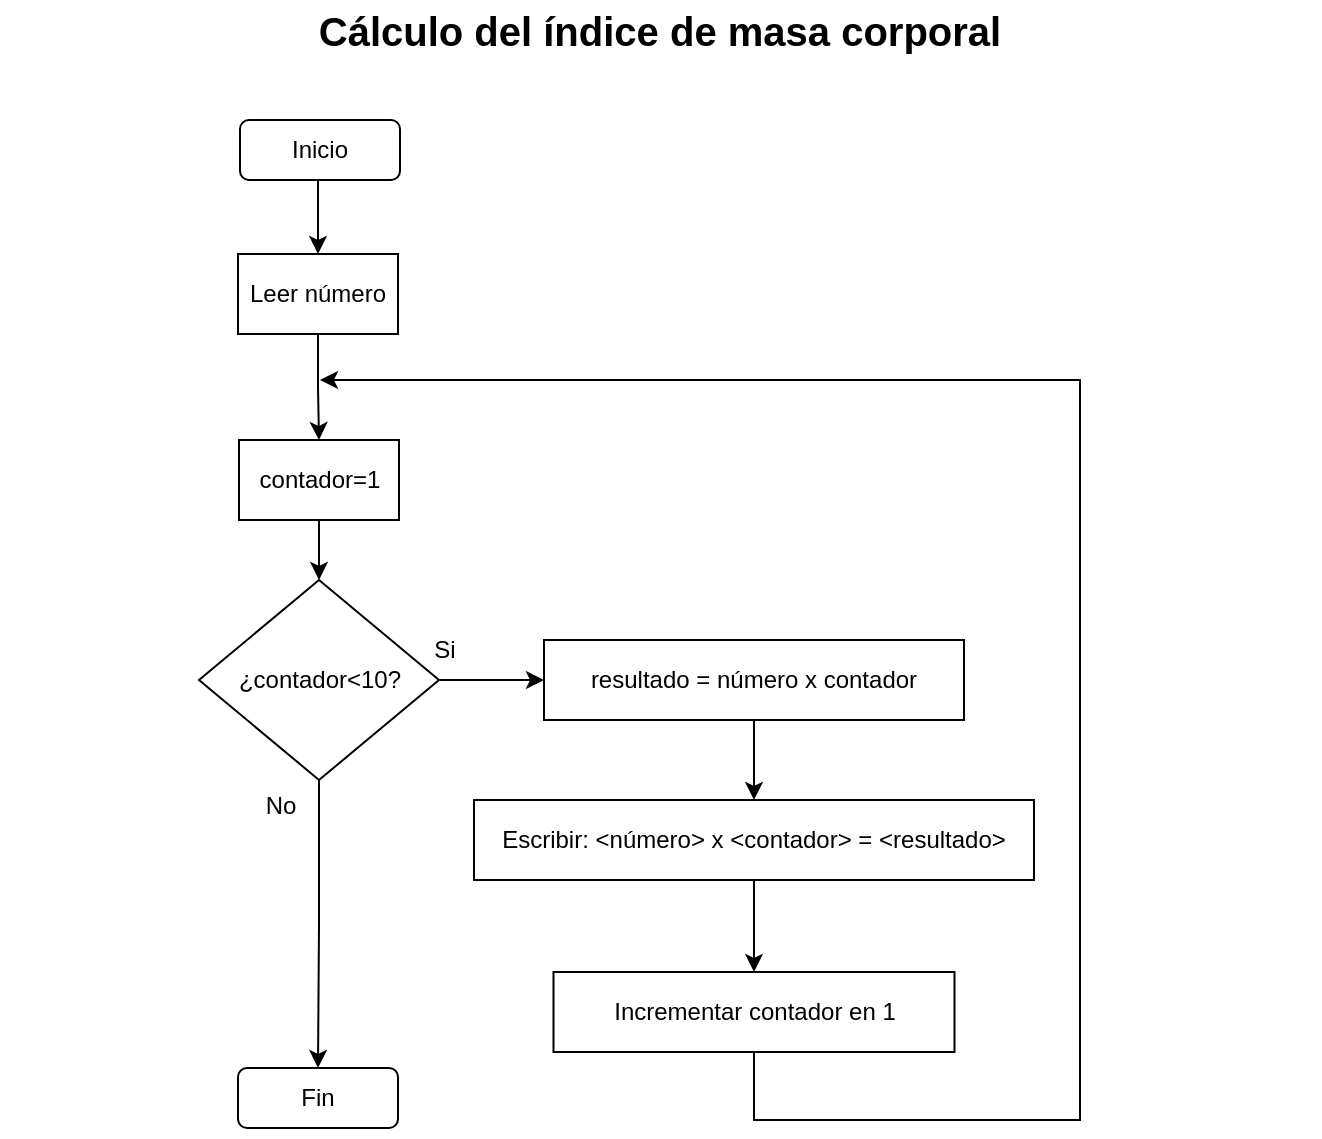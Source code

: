 <mxfile version="28.0.7">
  <diagram name="Page-1" id="gamRS6MLA4fs2B-uqD5Q">
    <mxGraphModel grid="1" page="1" gridSize="10" guides="1" tooltips="1" connect="1" arrows="1" fold="1" pageScale="1" pageWidth="850" pageHeight="1100" math="0" shadow="0">
      <root>
        <mxCell id="0" />
        <mxCell id="1" parent="0" />
        <mxCell id="qD9gXsYjsShy9WRek7qx-5" style="edgeStyle=orthogonalEdgeStyle;rounded=0;orthogonalLoop=1;jettySize=auto;html=1;exitX=0.5;exitY=1;exitDx=0;exitDy=0;entryX=0.5;entryY=0;entryDx=0;entryDy=0;" edge="1" parent="1" source="sVo8eWBov2D_V9g_eI1e-1" target="qD9gXsYjsShy9WRek7qx-1">
          <mxGeometry relative="1" as="geometry" />
        </mxCell>
        <mxCell id="sVo8eWBov2D_V9g_eI1e-1" value="Inicio" style="rounded=1;whiteSpace=wrap;html=1;" vertex="1" parent="1">
          <mxGeometry x="160" y="80" width="80" height="30" as="geometry" />
        </mxCell>
        <mxCell id="sVo8eWBov2D_V9g_eI1e-14" value="&lt;font style=&quot;font-size: 20px;&quot;&gt;&lt;b&gt;Cálculo del índice de masa corporal&lt;/b&gt;&lt;/font&gt;" style="text;html=1;align=center;verticalAlign=middle;whiteSpace=wrap;rounded=0;" vertex="1" parent="1">
          <mxGeometry x="40" y="20" width="660" height="30" as="geometry" />
        </mxCell>
        <mxCell id="I5g4T-FfKX0s-sWPSXJS-8" style="edgeStyle=orthogonalEdgeStyle;rounded=0;orthogonalLoop=1;jettySize=auto;html=1;exitX=0.5;exitY=1;exitDx=0;exitDy=0;entryX=0.5;entryY=0;entryDx=0;entryDy=0;" edge="1" parent="1" source="qD9gXsYjsShy9WRek7qx-1" target="c4Z_fxULF_qdtMcInaCq-2">
          <mxGeometry relative="1" as="geometry">
            <mxPoint x="199" y="202" as="targetPoint" />
          </mxGeometry>
        </mxCell>
        <mxCell id="qD9gXsYjsShy9WRek7qx-1" value="Leer número" style="rounded=0;whiteSpace=wrap;html=1;" vertex="1" parent="1">
          <mxGeometry x="159" y="147" width="80" height="40" as="geometry" />
        </mxCell>
        <mxCell id="fhB60b2QltupWCeUgBXA-5" value="Fin" style="rounded=1;whiteSpace=wrap;html=1;" vertex="1" parent="1">
          <mxGeometry x="159" y="554" width="80" height="30" as="geometry" />
        </mxCell>
        <mxCell id="eM27uRVBK2D_l_hHfrWk-7" style="edgeStyle=orthogonalEdgeStyle;rounded=0;orthogonalLoop=1;jettySize=auto;html=1;exitX=0.5;exitY=1;exitDx=0;exitDy=0;entryX=0.5;entryY=0;entryDx=0;entryDy=0;" edge="1" parent="1" source="c4Z_fxULF_qdtMcInaCq-3" target="fhB60b2QltupWCeUgBXA-5">
          <mxGeometry relative="1" as="geometry">
            <mxPoint x="629.5" y="600" as="sourcePoint" />
          </mxGeometry>
        </mxCell>
        <mxCell id="c4Z_fxULF_qdtMcInaCq-4" style="edgeStyle=orthogonalEdgeStyle;rounded=0;orthogonalLoop=1;jettySize=auto;html=1;exitX=0.5;exitY=1;exitDx=0;exitDy=0;entryX=0.5;entryY=0;entryDx=0;entryDy=0;" edge="1" parent="1" source="c4Z_fxULF_qdtMcInaCq-2" target="c4Z_fxULF_qdtMcInaCq-3">
          <mxGeometry relative="1" as="geometry" />
        </mxCell>
        <mxCell id="c4Z_fxULF_qdtMcInaCq-2" value="contador=1" style="rounded=0;whiteSpace=wrap;html=1;" vertex="1" parent="1">
          <mxGeometry x="159.5" y="240" width="80" height="40" as="geometry" />
        </mxCell>
        <mxCell id="c4Z_fxULF_qdtMcInaCq-12" style="edgeStyle=orthogonalEdgeStyle;rounded=0;orthogonalLoop=1;jettySize=auto;html=1;exitX=1;exitY=0.5;exitDx=0;exitDy=0;entryX=0;entryY=0.5;entryDx=0;entryDy=0;" edge="1" parent="1" source="c4Z_fxULF_qdtMcInaCq-3" target="c4Z_fxULF_qdtMcInaCq-7">
          <mxGeometry relative="1" as="geometry" />
        </mxCell>
        <mxCell id="c4Z_fxULF_qdtMcInaCq-3" value="¿contador&amp;lt;10?" style="rhombus;whiteSpace=wrap;html=1;" vertex="1" parent="1">
          <mxGeometry x="139.5" y="310" width="120" height="100" as="geometry" />
        </mxCell>
        <mxCell id="c4Z_fxULF_qdtMcInaCq-13" style="edgeStyle=orthogonalEdgeStyle;rounded=0;orthogonalLoop=1;jettySize=auto;html=1;exitX=0.5;exitY=1;exitDx=0;exitDy=0;" edge="1" parent="1" source="c4Z_fxULF_qdtMcInaCq-5">
          <mxGeometry relative="1" as="geometry">
            <mxPoint x="200" y="210" as="targetPoint" />
            <Array as="points">
              <mxPoint x="417" y="580" />
              <mxPoint x="580" y="580" />
              <mxPoint x="580" y="210" />
            </Array>
          </mxGeometry>
        </mxCell>
        <mxCell id="c4Z_fxULF_qdtMcInaCq-5" value="Incrementar contador en 1" style="rounded=0;whiteSpace=wrap;html=1;" vertex="1" parent="1">
          <mxGeometry x="316.75" y="506" width="200.5" height="40" as="geometry" />
        </mxCell>
        <mxCell id="c4Z_fxULF_qdtMcInaCq-11" style="edgeStyle=orthogonalEdgeStyle;rounded=0;orthogonalLoop=1;jettySize=auto;html=1;exitX=0.5;exitY=1;exitDx=0;exitDy=0;entryX=0.5;entryY=0;entryDx=0;entryDy=0;" edge="1" parent="1" source="c4Z_fxULF_qdtMcInaCq-6" target="c4Z_fxULF_qdtMcInaCq-5">
          <mxGeometry relative="1" as="geometry" />
        </mxCell>
        <mxCell id="c4Z_fxULF_qdtMcInaCq-6" value="Escribir: &amp;lt;número&amp;gt; x &amp;lt;contador&amp;gt; = &amp;lt;resultado&amp;gt;" style="rounded=0;whiteSpace=wrap;html=1;" vertex="1" parent="1">
          <mxGeometry x="277" y="420" width="280" height="40" as="geometry" />
        </mxCell>
        <mxCell id="c4Z_fxULF_qdtMcInaCq-9" style="edgeStyle=orthogonalEdgeStyle;rounded=0;orthogonalLoop=1;jettySize=auto;html=1;exitX=0.5;exitY=1;exitDx=0;exitDy=0;entryX=0.5;entryY=0;entryDx=0;entryDy=0;" edge="1" parent="1" source="c4Z_fxULF_qdtMcInaCq-7" target="c4Z_fxULF_qdtMcInaCq-6">
          <mxGeometry relative="1" as="geometry" />
        </mxCell>
        <mxCell id="c4Z_fxULF_qdtMcInaCq-7" value="resultado = número x contador" style="rounded=0;whiteSpace=wrap;html=1;" vertex="1" parent="1">
          <mxGeometry x="312" y="340" width="210" height="40" as="geometry" />
        </mxCell>
        <mxCell id="c4Z_fxULF_qdtMcInaCq-14" value="No" style="text;html=1;align=center;verticalAlign=middle;resizable=0;points=[];autosize=1;strokeColor=none;fillColor=none;" vertex="1" parent="1">
          <mxGeometry x="160" y="408" width="40" height="30" as="geometry" />
        </mxCell>
        <mxCell id="c4Z_fxULF_qdtMcInaCq-15" value="Si" style="text;html=1;align=center;verticalAlign=middle;resizable=0;points=[];autosize=1;strokeColor=none;fillColor=none;" vertex="1" parent="1">
          <mxGeometry x="247" y="330" width="30" height="30" as="geometry" />
        </mxCell>
      </root>
    </mxGraphModel>
  </diagram>
</mxfile>
